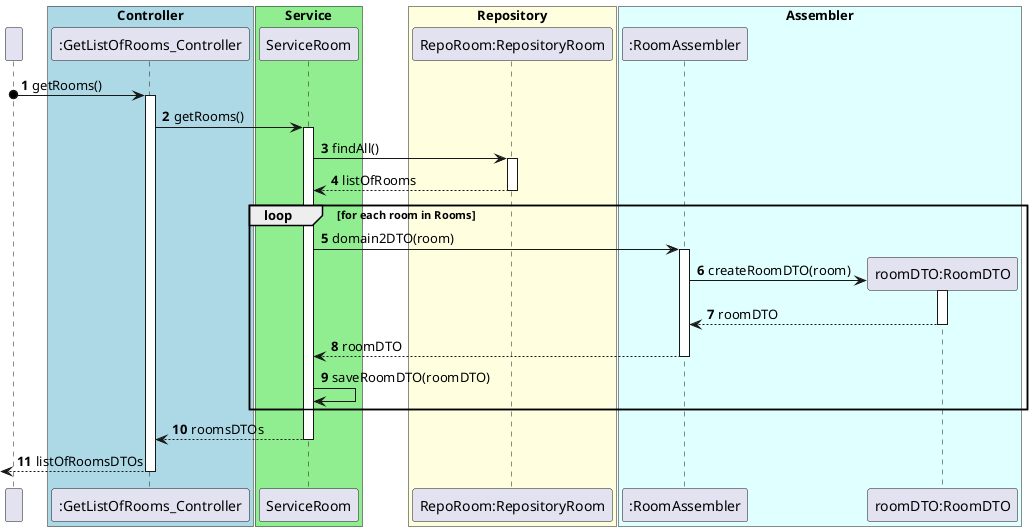 @startuml
'https://plantuml.com/sequence-diagram
!pragma layout smetana

participant " " as User

box "Controller" #LightBlue
participant ":GetListOfRooms_Controller" as GetListOfRooms_Controller
end box

box "Service" #LightGreen
participant "ServiceRoom" as Service
end box

box "Repository" #LightYellow
participant "RepoRoom:RepositoryRoom" as RepositoryRoom
end box

box "Assembler" #LightCyan

participant ":RoomAssembler" as RoomAssembler

participant "roomDTO:RoomDTO" as RoomDTO

end box
autonumber

User o-> GetListOfRooms_Controller: getRooms()

activate GetListOfRooms_Controller

GetListOfRooms_Controller -> Service: getRooms()

activate Service

Service -> RepositoryRoom: findAll()

activate RepositoryRoom

RepositoryRoom --> Service: listOfRooms

deactivate RepositoryRoom


loop  for each room in Rooms

Service -> RoomAssembler: domain2DTO(room)
create RoomDTO
activate RoomAssembler
RoomAssembler -> RoomDTO: createRoomDTO(room)
activate RoomDTO
RoomDTO --> RoomAssembler: roomDTO
deactivate RoomDTO
RoomAssembler --> Service: roomDTO
deactivate RoomAssembler
Service -> Service: saveRoomDTO(roomDTO)

end

Service --> GetListOfRooms_Controller: roomsDTOs

deactivate Service

<-- GetListOfRooms_Controller :listOfRoomsDTOs

deactivate GetListOfRooms_Controller


@enduml